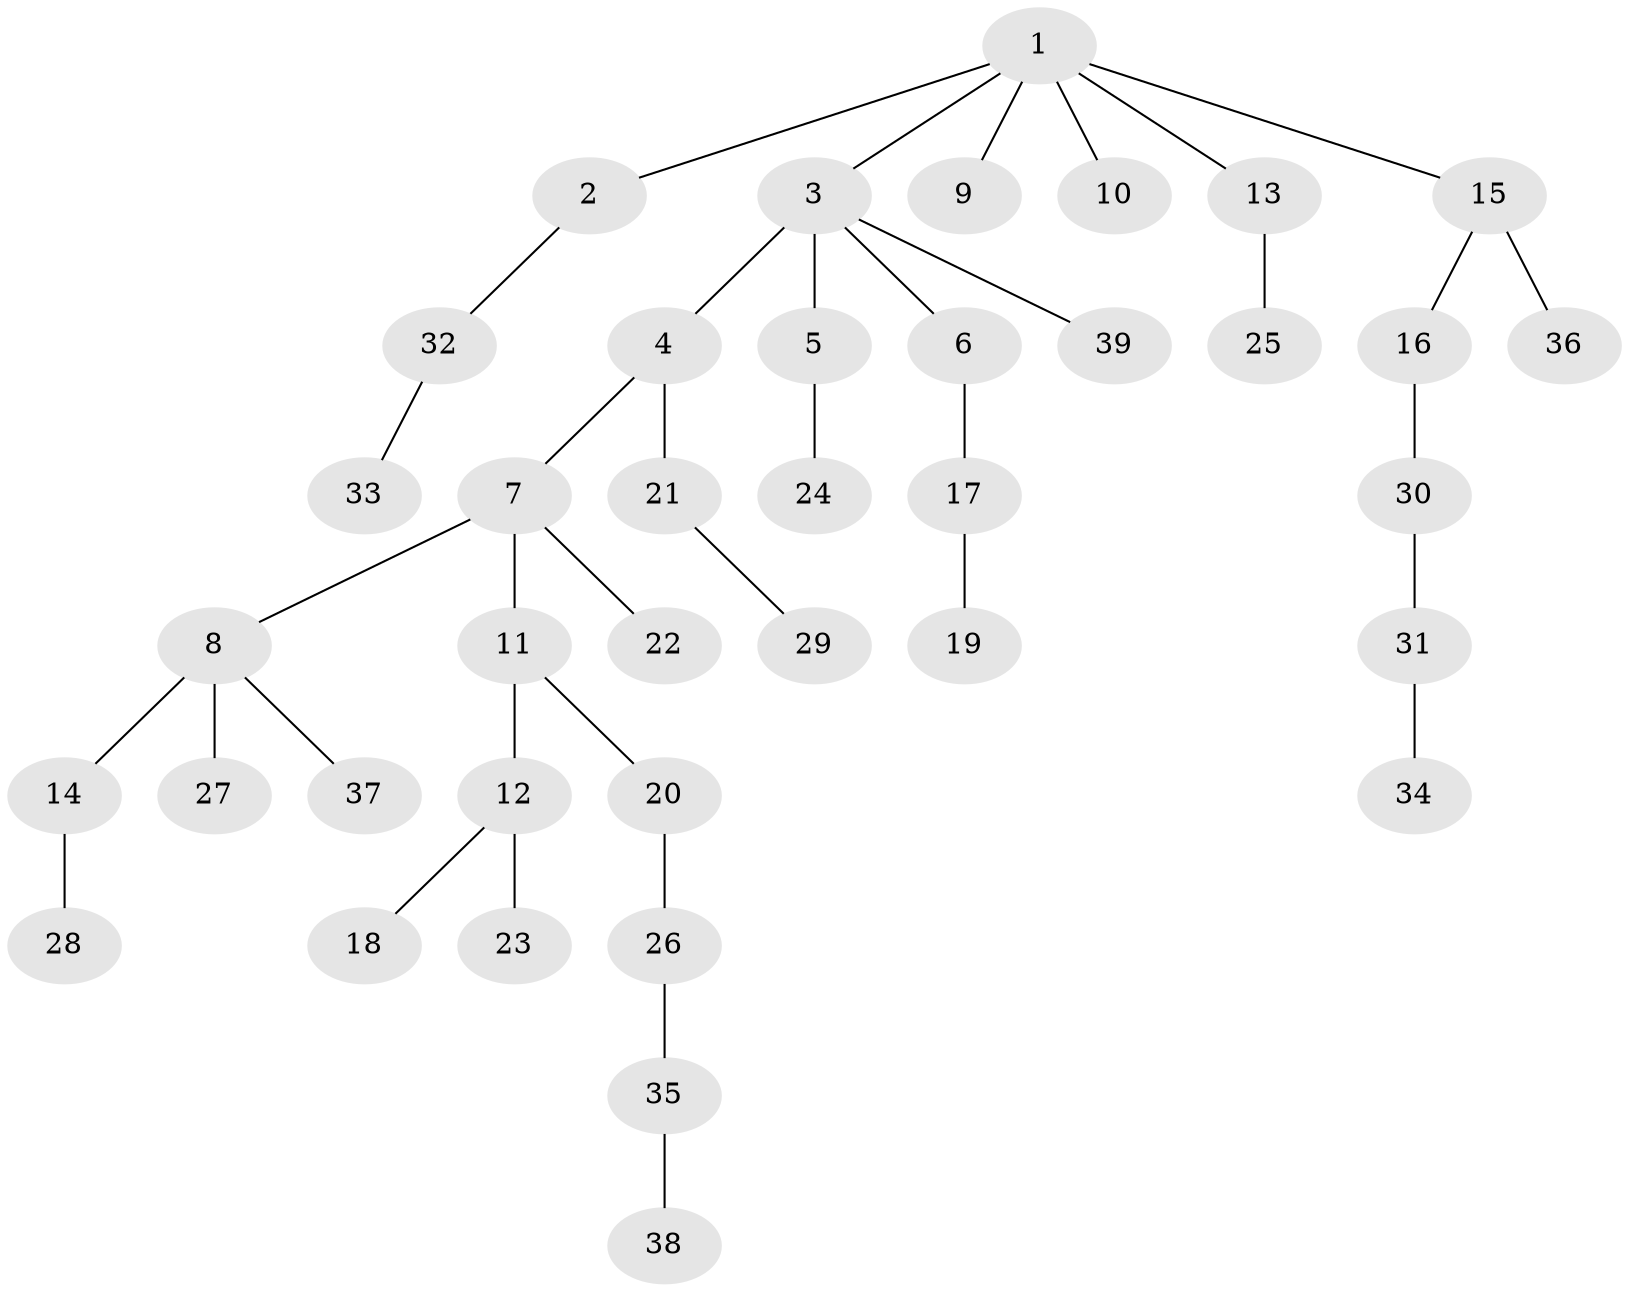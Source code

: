 // original degree distribution, {7: 0.016, 4: 0.088, 9: 0.008, 3: 0.104, 1: 0.464, 6: 0.008, 2: 0.312}
// Generated by graph-tools (version 1.1) at 2025/51/03/04/25 22:51:48]
// undirected, 39 vertices, 38 edges
graph export_dot {
  node [color=gray90,style=filled];
  1;
  2;
  3;
  4;
  5;
  6;
  7;
  8;
  9;
  10;
  11;
  12;
  13;
  14;
  15;
  16;
  17;
  18;
  19;
  20;
  21;
  22;
  23;
  24;
  25;
  26;
  27;
  28;
  29;
  30;
  31;
  32;
  33;
  34;
  35;
  36;
  37;
  38;
  39;
  1 -- 2 [weight=1.0];
  1 -- 3 [weight=1.0];
  1 -- 9 [weight=1.0];
  1 -- 10 [weight=1.0];
  1 -- 13 [weight=1.0];
  1 -- 15 [weight=1.0];
  2 -- 32 [weight=1.0];
  3 -- 4 [weight=1.0];
  3 -- 5 [weight=1.0];
  3 -- 6 [weight=1.0];
  3 -- 39 [weight=1.0];
  4 -- 7 [weight=1.0];
  4 -- 21 [weight=1.0];
  5 -- 24 [weight=1.0];
  6 -- 17 [weight=1.0];
  7 -- 8 [weight=1.0];
  7 -- 11 [weight=4.0];
  7 -- 22 [weight=1.0];
  8 -- 14 [weight=1.0];
  8 -- 27 [weight=2.0];
  8 -- 37 [weight=1.0];
  11 -- 12 [weight=1.0];
  11 -- 20 [weight=1.0];
  12 -- 18 [weight=1.0];
  12 -- 23 [weight=1.0];
  13 -- 25 [weight=1.0];
  14 -- 28 [weight=3.0];
  15 -- 16 [weight=1.0];
  15 -- 36 [weight=2.0];
  16 -- 30 [weight=1.0];
  17 -- 19 [weight=1.0];
  20 -- 26 [weight=1.0];
  21 -- 29 [weight=1.0];
  26 -- 35 [weight=1.0];
  30 -- 31 [weight=1.0];
  31 -- 34 [weight=1.0];
  32 -- 33 [weight=1.0];
  35 -- 38 [weight=1.0];
}
